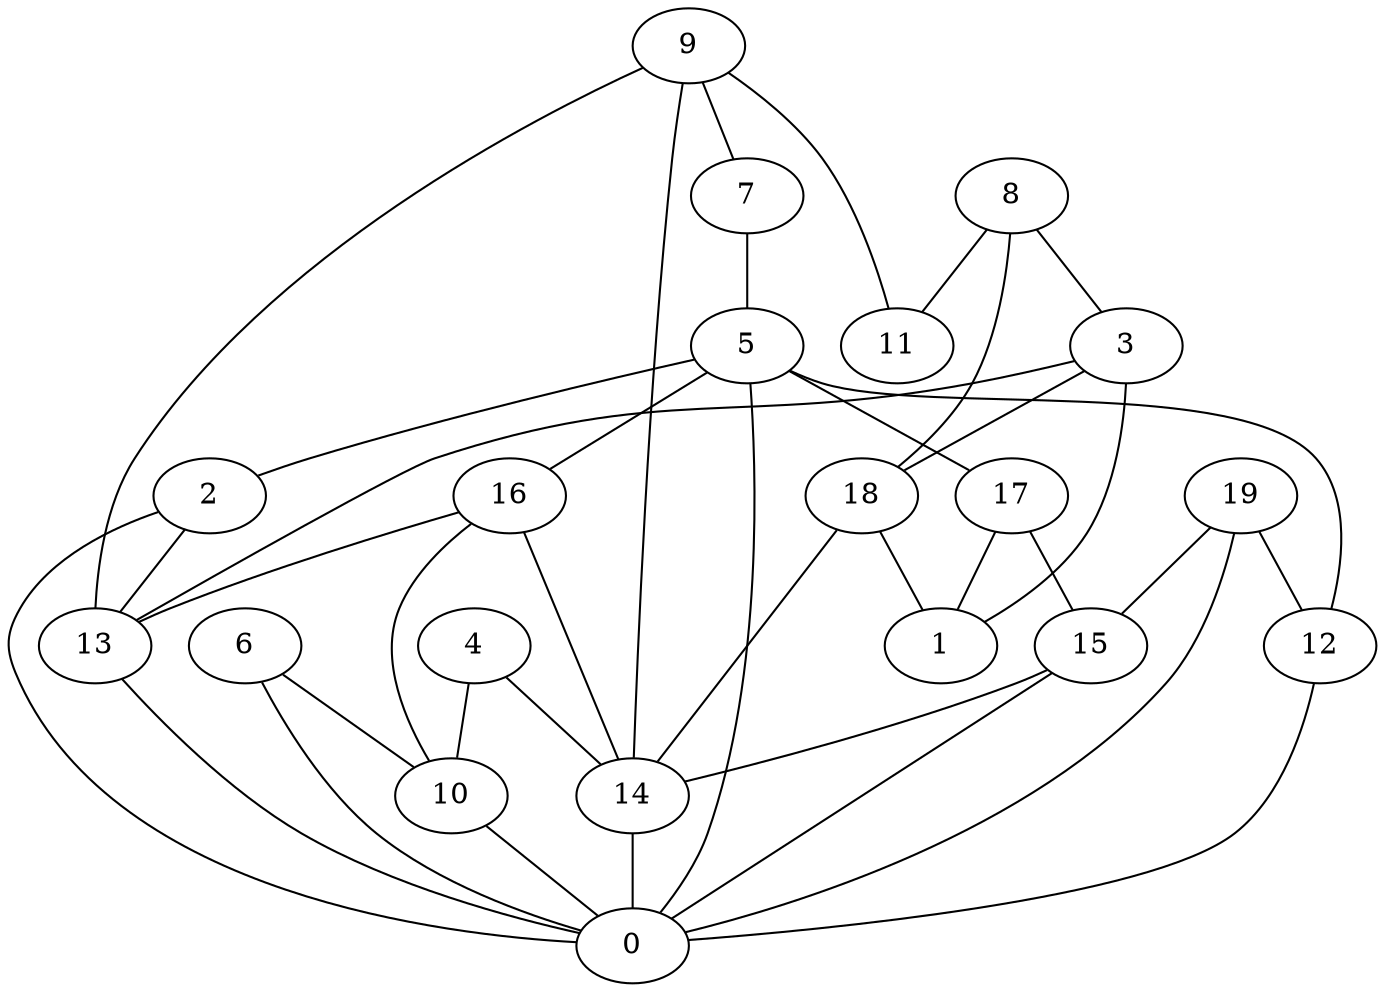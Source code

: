 digraph GG_graph {

subgraph G_graph {
edge [color = black]
"2" -> "13" [dir = none]
"2" -> "0" [dir = none]
"3" -> "13" [dir = none]
"3" -> "18" [dir = none]
"3" -> "1" [dir = none]
"16" -> "10" [dir = none]
"16" -> "14" [dir = none]
"16" -> "13" [dir = none]
"13" -> "0" [dir = none]
"15" -> "14" [dir = none]
"15" -> "0" [dir = none]
"14" -> "0" [dir = none]
"10" -> "0" [dir = none]
"12" -> "0" [dir = none]
"8" -> "18" [dir = none]
"8" -> "3" [dir = none]
"8" -> "11" [dir = none]
"18" -> "14" [dir = none]
"18" -> "1" [dir = none]
"9" -> "11" [dir = none]
"9" -> "14" [dir = none]
"9" -> "7" [dir = none]
"9" -> "13" [dir = none]
"5" -> "17" [dir = none]
"5" -> "2" [dir = none]
"5" -> "12" [dir = none]
"5" -> "16" [dir = none]
"5" -> "0" [dir = none]
"17" -> "1" [dir = none]
"17" -> "15" [dir = none]
"7" -> "5" [dir = none]
"4" -> "14" [dir = none]
"4" -> "10" [dir = none]
"19" -> "15" [dir = none]
"19" -> "0" [dir = none]
"19" -> "12" [dir = none]
"6" -> "0" [dir = none]
"6" -> "10" [dir = none]
}

}
